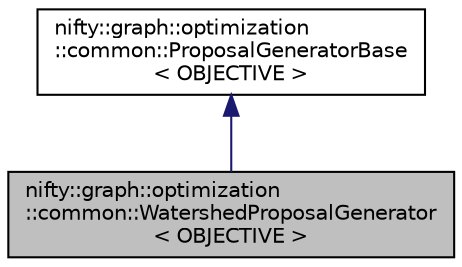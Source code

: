 digraph "nifty::graph::optimization::common::WatershedProposalGenerator&lt; OBJECTIVE &gt;"
{
  edge [fontname="Helvetica",fontsize="10",labelfontname="Helvetica",labelfontsize="10"];
  node [fontname="Helvetica",fontsize="10",shape=record];
  Node1 [label="nifty::graph::optimization\l::common::WatershedProposalGenerator\l\< OBJECTIVE \>",height=0.2,width=0.4,color="black", fillcolor="grey75", style="filled", fontcolor="black"];
  Node2 -> Node1 [dir="back",color="midnightblue",fontsize="10",style="solid"];
  Node2 [label="nifty::graph::optimization\l::common::ProposalGeneratorBase\l\< OBJECTIVE \>",height=0.2,width=0.4,color="black", fillcolor="white", style="filled",URL="$classnifty_1_1graph_1_1optimization_1_1common_1_1ProposalGeneratorBase.html"];
}
